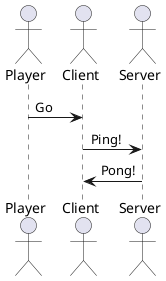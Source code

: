 @startuml

Actor Player
Actor Client
Actor Server


Player -> Client : Go
Client -> Server : Ping!
Server -> Client : Pong!

@enduml
